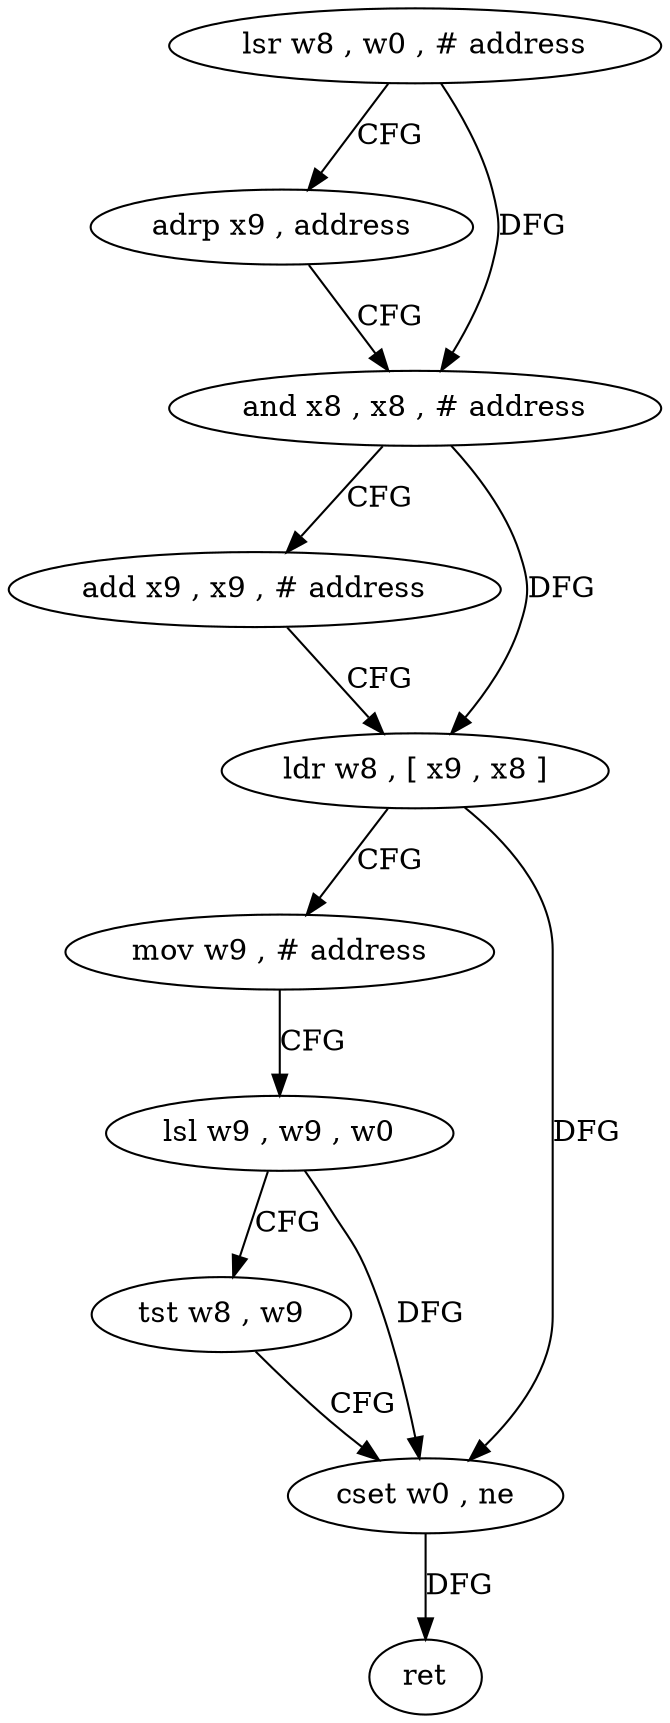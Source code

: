 digraph "func" {
"4263576" [label = "lsr w8 , w0 , # address" ]
"4263580" [label = "adrp x9 , address" ]
"4263584" [label = "and x8 , x8 , # address" ]
"4263588" [label = "add x9 , x9 , # address" ]
"4263592" [label = "ldr w8 , [ x9 , x8 ]" ]
"4263596" [label = "mov w9 , # address" ]
"4263600" [label = "lsl w9 , w9 , w0" ]
"4263604" [label = "tst w8 , w9" ]
"4263608" [label = "cset w0 , ne" ]
"4263612" [label = "ret" ]
"4263576" -> "4263580" [ label = "CFG" ]
"4263576" -> "4263584" [ label = "DFG" ]
"4263580" -> "4263584" [ label = "CFG" ]
"4263584" -> "4263588" [ label = "CFG" ]
"4263584" -> "4263592" [ label = "DFG" ]
"4263588" -> "4263592" [ label = "CFG" ]
"4263592" -> "4263596" [ label = "CFG" ]
"4263592" -> "4263608" [ label = "DFG" ]
"4263596" -> "4263600" [ label = "CFG" ]
"4263600" -> "4263604" [ label = "CFG" ]
"4263600" -> "4263608" [ label = "DFG" ]
"4263604" -> "4263608" [ label = "CFG" ]
"4263608" -> "4263612" [ label = "DFG" ]
}
